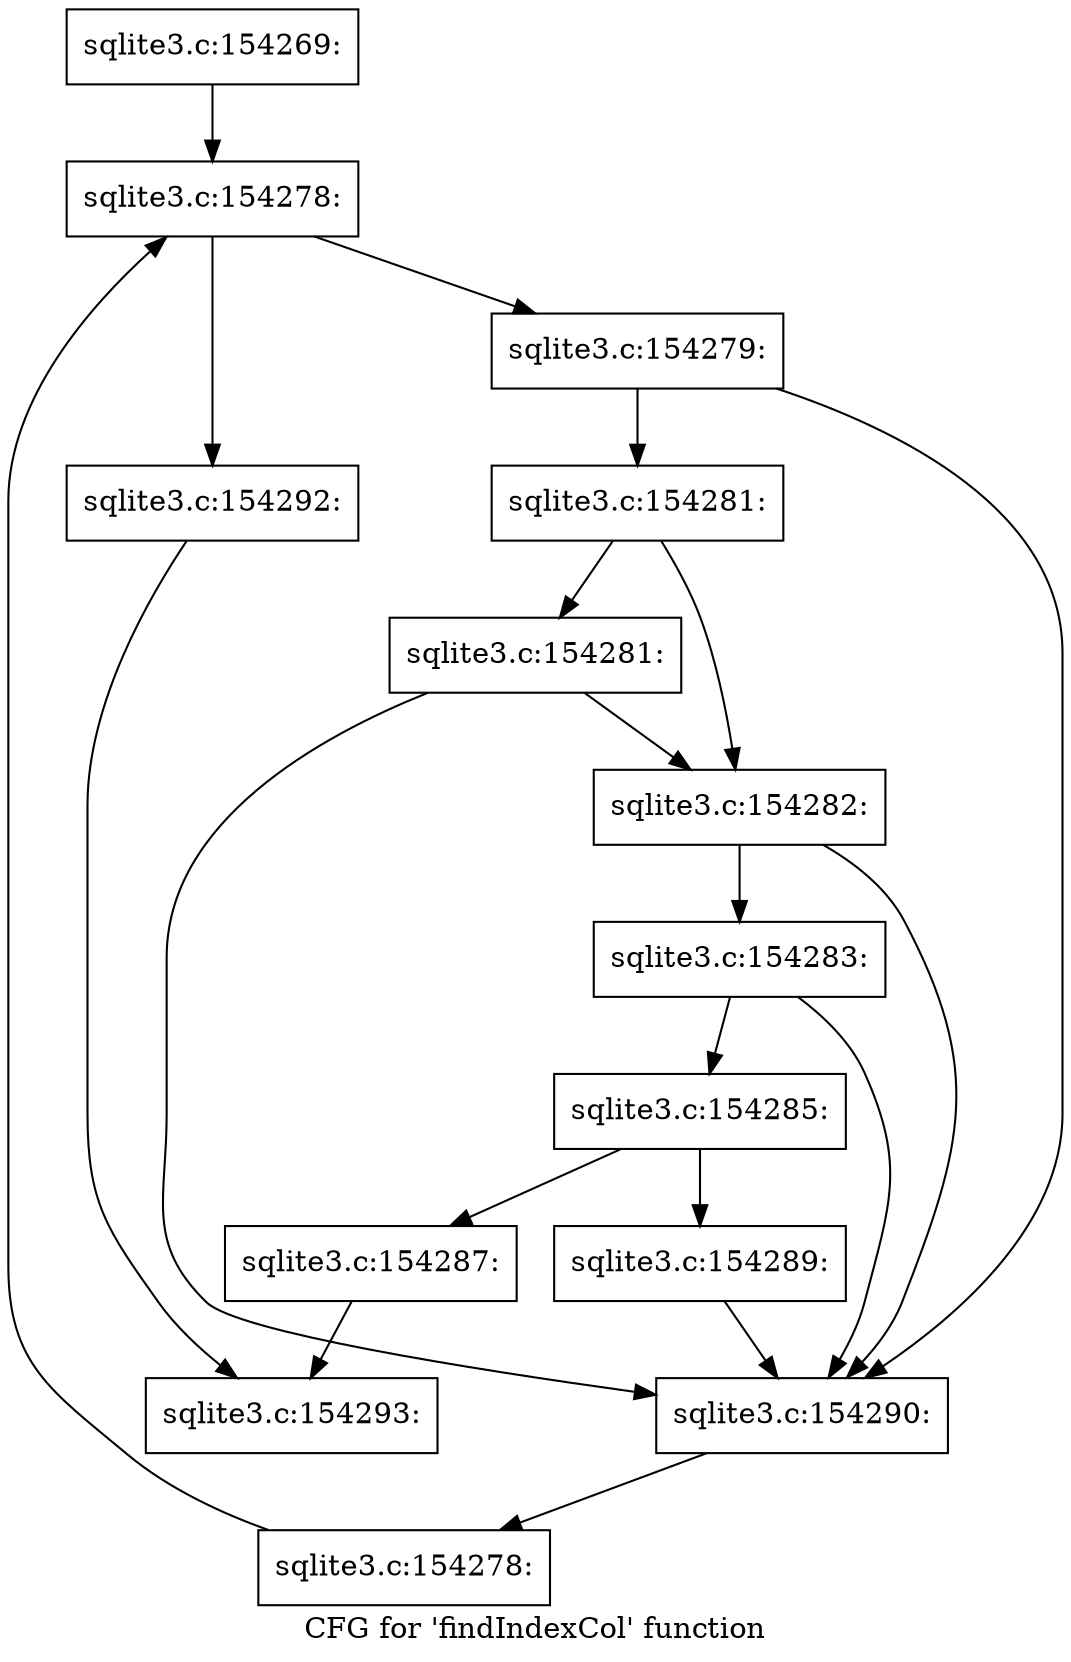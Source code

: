 digraph "CFG for 'findIndexCol' function" {
	label="CFG for 'findIndexCol' function";

	Node0x55c0f9690720 [shape=record,label="{sqlite3.c:154269:}"];
	Node0x55c0f9690720 -> Node0x55c0f9696f70;
	Node0x55c0f9696f70 [shape=record,label="{sqlite3.c:154278:}"];
	Node0x55c0f9696f70 -> Node0x55c0f9697190;
	Node0x55c0f9696f70 -> Node0x55c0f9696dc0;
	Node0x55c0f9697190 [shape=record,label="{sqlite3.c:154279:}"];
	Node0x55c0f9697190 -> Node0x55c0f96981b0;
	Node0x55c0f9697190 -> Node0x55c0f9698060;
	Node0x55c0f96981b0 [shape=record,label="{sqlite3.c:154281:}"];
	Node0x55c0f96981b0 -> Node0x55c0f9698130;
	Node0x55c0f96981b0 -> Node0x55c0f9698480;
	Node0x55c0f9698480 [shape=record,label="{sqlite3.c:154281:}"];
	Node0x55c0f9698480 -> Node0x55c0f9698130;
	Node0x55c0f9698480 -> Node0x55c0f9698060;
	Node0x55c0f9698130 [shape=record,label="{sqlite3.c:154282:}"];
	Node0x55c0f9698130 -> Node0x55c0f96980b0;
	Node0x55c0f9698130 -> Node0x55c0f9698060;
	Node0x55c0f96980b0 [shape=record,label="{sqlite3.c:154283:}"];
	Node0x55c0f96980b0 -> Node0x55c0f9698010;
	Node0x55c0f96980b0 -> Node0x55c0f9698060;
	Node0x55c0f9698010 [shape=record,label="{sqlite3.c:154285:}"];
	Node0x55c0f9698010 -> Node0x55c0f969a410;
	Node0x55c0f9698010 -> Node0x55c0f969a460;
	Node0x55c0f969a410 [shape=record,label="{sqlite3.c:154287:}"];
	Node0x55c0f969a410 -> Node0x55c0f96925b0;
	Node0x55c0f969a460 [shape=record,label="{sqlite3.c:154289:}"];
	Node0x55c0f969a460 -> Node0x55c0f9698060;
	Node0x55c0f9698060 [shape=record,label="{sqlite3.c:154290:}"];
	Node0x55c0f9698060 -> Node0x55c0f9697100;
	Node0x55c0f9697100 [shape=record,label="{sqlite3.c:154278:}"];
	Node0x55c0f9697100 -> Node0x55c0f9696f70;
	Node0x55c0f9696dc0 [shape=record,label="{sqlite3.c:154292:}"];
	Node0x55c0f9696dc0 -> Node0x55c0f96925b0;
	Node0x55c0f96925b0 [shape=record,label="{sqlite3.c:154293:}"];
}

